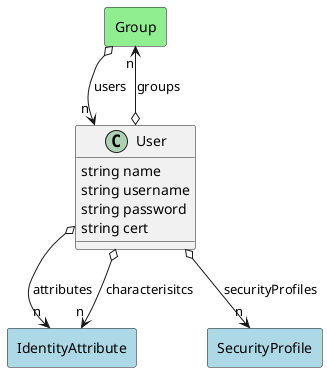 @startuml

class "User" as Model {
 string name
 string username
 string password
 string cert

 
}

rectangle "Group" as Group #lightblue {
}

Model o--> "n" Group : groups


rectangle "IdentityAttribute" as IdentityAttribute #lightblue {
}

Model o--> "n" IdentityAttribute : attributes


rectangle "SecurityProfile" as SecurityProfile #lightblue {
}

Model o--> "n" SecurityProfile : securityProfiles


rectangle "IdentityAttribute" as IdentityAttribute #lightblue {
}

Model o--> "n" IdentityAttribute : characterisitcs




    rectangle "Group" as Group #lightgreen {
    }
    
        Group   o--> "n" Model : "users"
    

@enduml
